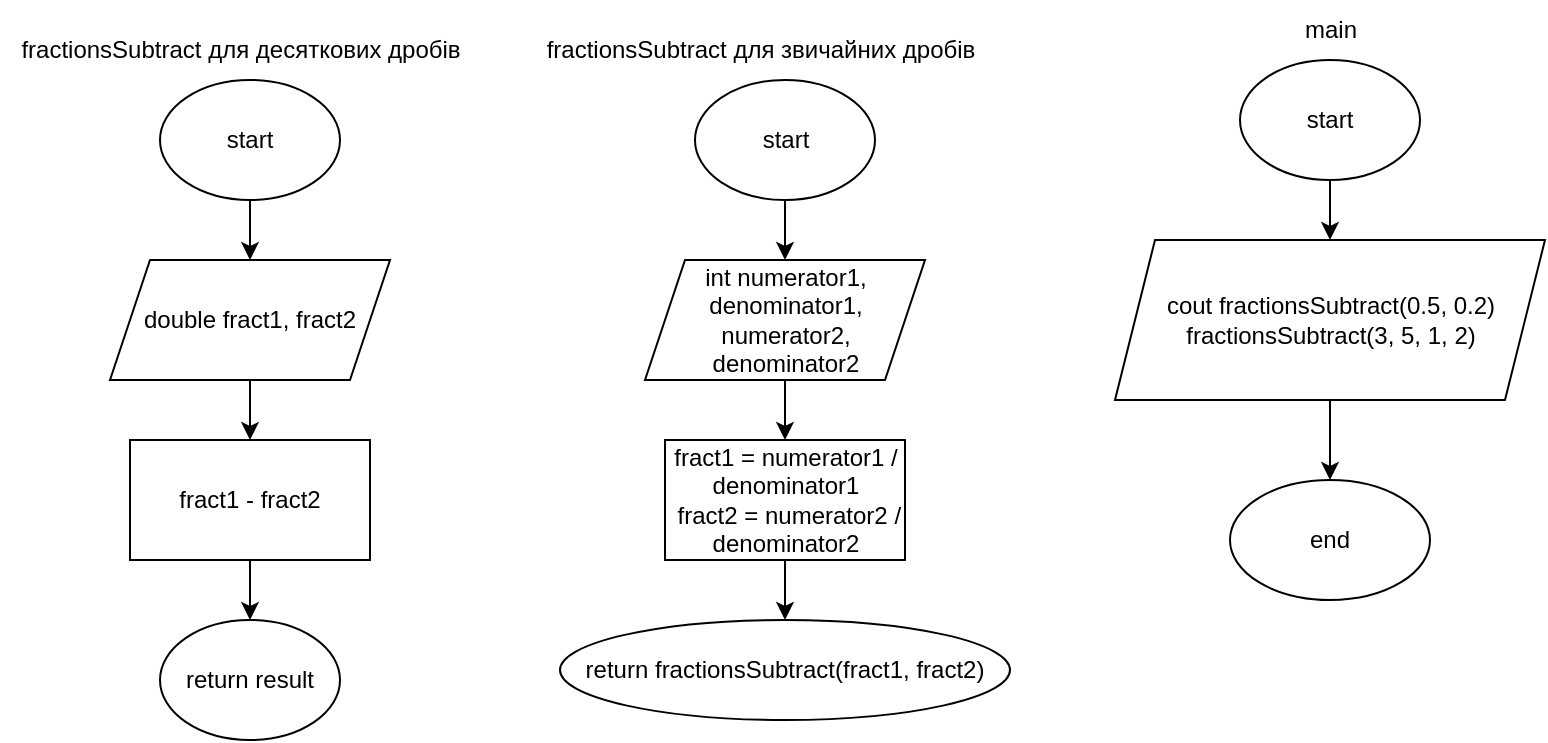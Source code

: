 <mxfile version="24.8.6">
  <diagram name="Page-1" id="W7Ikmd8olFWmMt6km4ng">
    <mxGraphModel dx="1236" dy="569" grid="1" gridSize="10" guides="1" tooltips="1" connect="1" arrows="1" fold="1" page="1" pageScale="1" pageWidth="1169" pageHeight="827" math="0" shadow="0">
      <root>
        <mxCell id="0" />
        <mxCell id="1" parent="0" />
        <mxCell id="wU7WbFwf1WC6v4mwekpq-7" value="" style="edgeStyle=orthogonalEdgeStyle;rounded=0;orthogonalLoop=1;jettySize=auto;html=1;" edge="1" parent="1" source="wU7WbFwf1WC6v4mwekpq-1" target="wU7WbFwf1WC6v4mwekpq-6">
          <mxGeometry relative="1" as="geometry" />
        </mxCell>
        <mxCell id="wU7WbFwf1WC6v4mwekpq-1" value="start" style="ellipse;whiteSpace=wrap;html=1;" vertex="1" parent="1">
          <mxGeometry x="100" y="50" width="90" height="60" as="geometry" />
        </mxCell>
        <mxCell id="wU7WbFwf1WC6v4mwekpq-2" value="return result" style="ellipse;whiteSpace=wrap;html=1;" vertex="1" parent="1">
          <mxGeometry x="100" y="320" width="90" height="60" as="geometry" />
        </mxCell>
        <mxCell id="wU7WbFwf1WC6v4mwekpq-22" value="" style="edgeStyle=orthogonalEdgeStyle;rounded=0;orthogonalLoop=1;jettySize=auto;html=1;" edge="1" parent="1" source="wU7WbFwf1WC6v4mwekpq-3" target="wU7WbFwf1WC6v4mwekpq-21">
          <mxGeometry relative="1" as="geometry" />
        </mxCell>
        <mxCell id="wU7WbFwf1WC6v4mwekpq-3" value="start" style="ellipse;whiteSpace=wrap;html=1;" vertex="1" parent="1">
          <mxGeometry x="640" y="40" width="90" height="60" as="geometry" />
        </mxCell>
        <mxCell id="wU7WbFwf1WC6v4mwekpq-5" value="fractionsSubtract для десяткових дробів" style="text;html=1;align=center;verticalAlign=middle;resizable=0;points=[];autosize=1;strokeColor=none;fillColor=none;" vertex="1" parent="1">
          <mxGeometry x="20" y="20" width="240" height="30" as="geometry" />
        </mxCell>
        <mxCell id="wU7WbFwf1WC6v4mwekpq-9" value="" style="edgeStyle=orthogonalEdgeStyle;rounded=0;orthogonalLoop=1;jettySize=auto;html=1;" edge="1" parent="1" source="wU7WbFwf1WC6v4mwekpq-6" target="wU7WbFwf1WC6v4mwekpq-8">
          <mxGeometry relative="1" as="geometry" />
        </mxCell>
        <mxCell id="wU7WbFwf1WC6v4mwekpq-6" value="double fract1, fract2" style="shape=parallelogram;perimeter=parallelogramPerimeter;whiteSpace=wrap;html=1;fixedSize=1;" vertex="1" parent="1">
          <mxGeometry x="75" y="140" width="140" height="60" as="geometry" />
        </mxCell>
        <mxCell id="wU7WbFwf1WC6v4mwekpq-10" value="" style="edgeStyle=orthogonalEdgeStyle;rounded=0;orthogonalLoop=1;jettySize=auto;html=1;" edge="1" parent="1" source="wU7WbFwf1WC6v4mwekpq-8" target="wU7WbFwf1WC6v4mwekpq-2">
          <mxGeometry relative="1" as="geometry" />
        </mxCell>
        <mxCell id="wU7WbFwf1WC6v4mwekpq-8" value="fract1 - fract2" style="rounded=0;whiteSpace=wrap;html=1;" vertex="1" parent="1">
          <mxGeometry x="85" y="230" width="120" height="60" as="geometry" />
        </mxCell>
        <mxCell id="wU7WbFwf1WC6v4mwekpq-11" value="" style="edgeStyle=orthogonalEdgeStyle;rounded=0;orthogonalLoop=1;jettySize=auto;html=1;" edge="1" parent="1" source="wU7WbFwf1WC6v4mwekpq-12" target="wU7WbFwf1WC6v4mwekpq-15">
          <mxGeometry relative="1" as="geometry" />
        </mxCell>
        <mxCell id="wU7WbFwf1WC6v4mwekpq-12" value="start" style="ellipse;whiteSpace=wrap;html=1;" vertex="1" parent="1">
          <mxGeometry x="367.5" y="50" width="90" height="60" as="geometry" />
        </mxCell>
        <mxCell id="wU7WbFwf1WC6v4mwekpq-13" value="return fractionsSubtract(fract1, fract2)" style="ellipse;whiteSpace=wrap;html=1;" vertex="1" parent="1">
          <mxGeometry x="300" y="320" width="225" height="50" as="geometry" />
        </mxCell>
        <mxCell id="wU7WbFwf1WC6v4mwekpq-14" value="" style="edgeStyle=orthogonalEdgeStyle;rounded=0;orthogonalLoop=1;jettySize=auto;html=1;" edge="1" parent="1" source="wU7WbFwf1WC6v4mwekpq-15" target="wU7WbFwf1WC6v4mwekpq-17">
          <mxGeometry relative="1" as="geometry" />
        </mxCell>
        <mxCell id="wU7WbFwf1WC6v4mwekpq-15" value="int numerator1, denominator1, numerator2, denominator2" style="shape=parallelogram;perimeter=parallelogramPerimeter;whiteSpace=wrap;html=1;fixedSize=1;" vertex="1" parent="1">
          <mxGeometry x="342.5" y="140" width="140" height="60" as="geometry" />
        </mxCell>
        <mxCell id="wU7WbFwf1WC6v4mwekpq-16" value="" style="edgeStyle=orthogonalEdgeStyle;rounded=0;orthogonalLoop=1;jettySize=auto;html=1;" edge="1" parent="1" source="wU7WbFwf1WC6v4mwekpq-17" target="wU7WbFwf1WC6v4mwekpq-13">
          <mxGeometry relative="1" as="geometry" />
        </mxCell>
        <mxCell id="wU7WbFwf1WC6v4mwekpq-17" value="fract1 = numerator1 / denominator1&lt;div&gt;&amp;nbsp;fract2 = numerator2 / denominator2&lt;/div&gt;" style="rounded=0;whiteSpace=wrap;html=1;" vertex="1" parent="1">
          <mxGeometry x="352.5" y="230" width="120" height="60" as="geometry" />
        </mxCell>
        <mxCell id="wU7WbFwf1WC6v4mwekpq-18" value="fractionsSubtract для звичайних дробів" style="text;html=1;align=center;verticalAlign=middle;resizable=0;points=[];autosize=1;strokeColor=none;fillColor=none;" vertex="1" parent="1">
          <mxGeometry x="280" y="20" width="240" height="30" as="geometry" />
        </mxCell>
        <mxCell id="wU7WbFwf1WC6v4mwekpq-19" value="main" style="text;html=1;align=center;verticalAlign=middle;resizable=0;points=[];autosize=1;strokeColor=none;fillColor=none;" vertex="1" parent="1">
          <mxGeometry x="660" y="10" width="50" height="30" as="geometry" />
        </mxCell>
        <mxCell id="wU7WbFwf1WC6v4mwekpq-24" value="" style="edgeStyle=orthogonalEdgeStyle;rounded=0;orthogonalLoop=1;jettySize=auto;html=1;" edge="1" parent="1" source="wU7WbFwf1WC6v4mwekpq-21" target="wU7WbFwf1WC6v4mwekpq-23">
          <mxGeometry relative="1" as="geometry" />
        </mxCell>
        <mxCell id="wU7WbFwf1WC6v4mwekpq-21" value="cout fractionsSubtract(0.5, 0.2) fractionsSubtract(3, 5, 1, 2)" style="shape=parallelogram;perimeter=parallelogramPerimeter;whiteSpace=wrap;html=1;fixedSize=1;" vertex="1" parent="1">
          <mxGeometry x="577.5" y="130" width="215" height="80" as="geometry" />
        </mxCell>
        <mxCell id="wU7WbFwf1WC6v4mwekpq-23" value="end" style="ellipse;whiteSpace=wrap;html=1;" vertex="1" parent="1">
          <mxGeometry x="635" y="250" width="100" height="60" as="geometry" />
        </mxCell>
      </root>
    </mxGraphModel>
  </diagram>
</mxfile>
